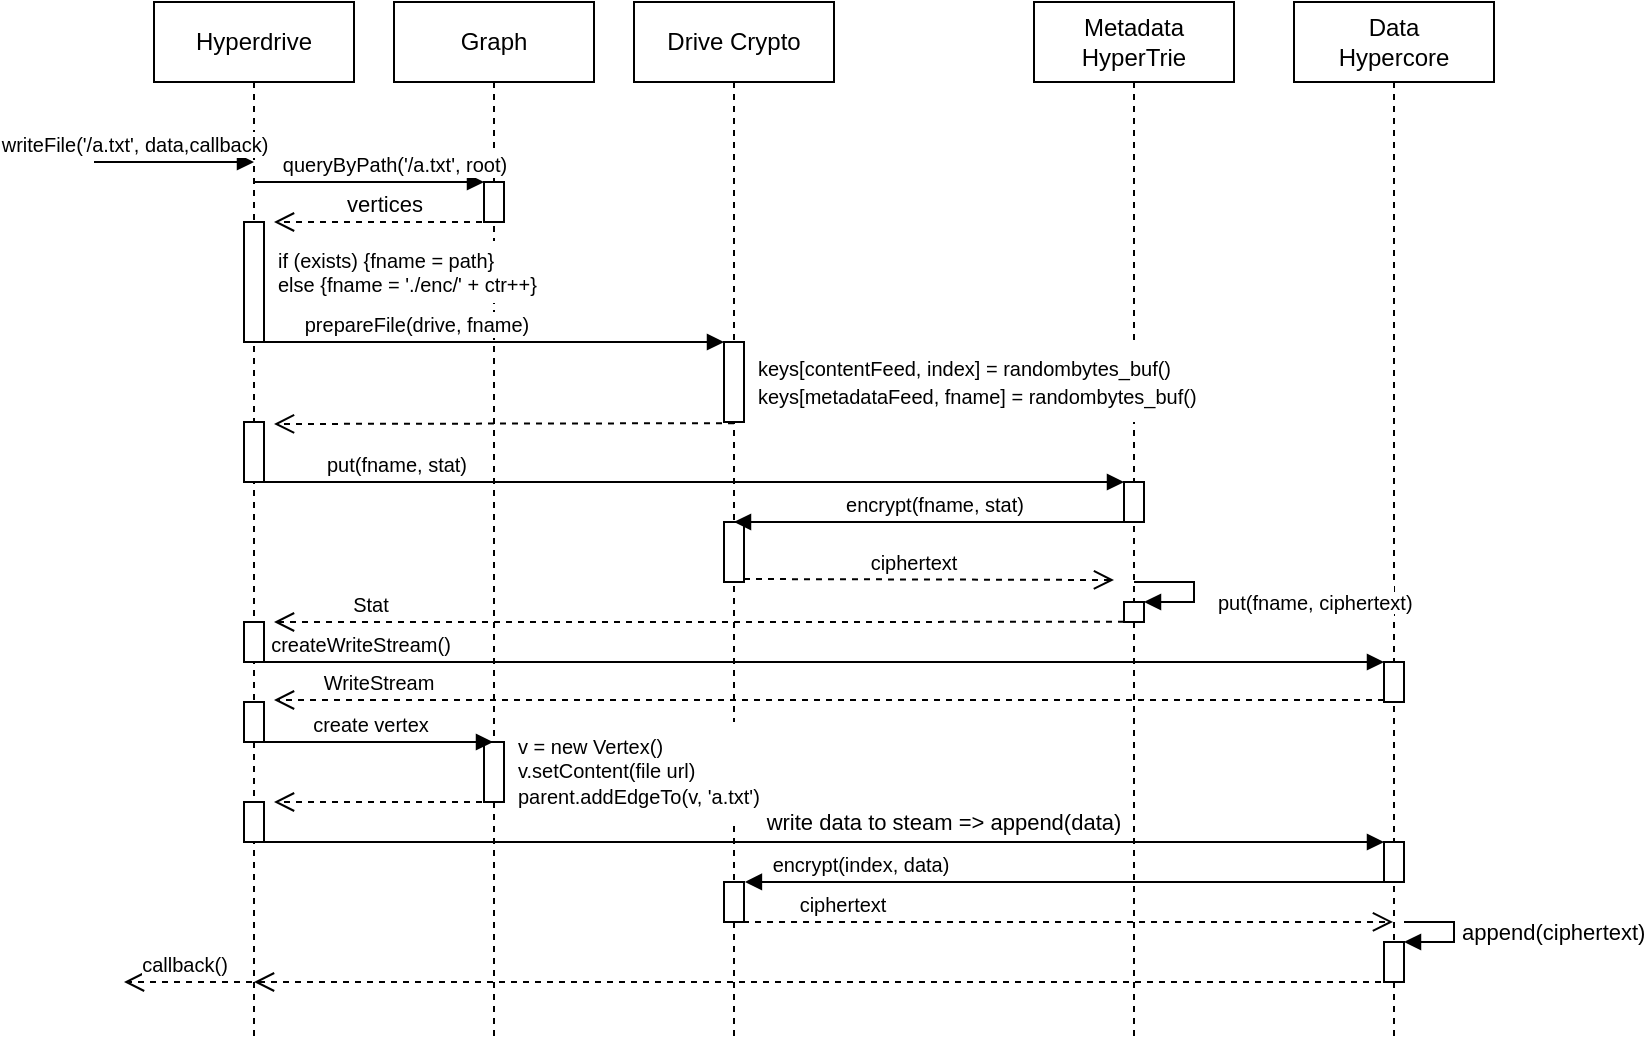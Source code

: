 <mxfile version="14.1.8" type="device"><diagram id="7L1S2Yam9VLptDrxEb60" name="Seite-1"><mxGraphModel dx="1718" dy="986" grid="1" gridSize="10" guides="1" tooltips="1" connect="1" arrows="1" fold="1" page="1" pageScale="1" pageWidth="1169" pageHeight="827" math="0" shadow="0"><root><mxCell id="0"/><mxCell id="1" parent="0"/><mxCell id="6NuSzGNgV5KQOutt3Bnf-3" value="Hyperdrive" style="shape=umlLifeline;perimeter=lifelinePerimeter;whiteSpace=wrap;html=1;container=1;collapsible=0;recursiveResize=0;outlineConnect=0;" parent="1" vertex="1"><mxGeometry x="80" y="80" width="100" height="520" as="geometry"/></mxCell><mxCell id="6NuSzGNgV5KQOutt3Bnf-66" value="" style="html=1;points=[];perimeter=orthogonalPerimeter;fontSize=10;align=left;" parent="6NuSzGNgV5KQOutt3Bnf-3" vertex="1"><mxGeometry x="45" y="400" width="10" height="20" as="geometry"/></mxCell><mxCell id="6NuSzGNgV5KQOutt3Bnf-88" value="callback()" style="html=1;verticalAlign=bottom;endArrow=open;dashed=1;endSize=8;fontSize=10;" parent="6NuSzGNgV5KQOutt3Bnf-3" edge="1"><mxGeometry x="0.143" relative="1" as="geometry"><mxPoint x="55" y="490" as="sourcePoint"/><mxPoint x="-15" y="490" as="targetPoint"/><mxPoint as="offset"/></mxGeometry></mxCell><mxCell id="6NuSzGNgV5KQOutt3Bnf-15" value="" style="html=1;points=[];perimeter=orthogonalPerimeter;" parent="6NuSzGNgV5KQOutt3Bnf-3" vertex="1"><mxGeometry x="45" y="210" width="10" height="30" as="geometry"/></mxCell><mxCell id="bw7E3oCysguII8secQjL-21" value="" style="html=1;points=[];perimeter=orthogonalPerimeter;strokeColor=#000000;fillColor=#ffffff;fontSize=11;" vertex="1" parent="6NuSzGNgV5KQOutt3Bnf-3"><mxGeometry x="45" y="310" width="10" height="20" as="geometry"/></mxCell><mxCell id="bw7E3oCysguII8secQjL-26" value="" style="html=1;points=[];perimeter=orthogonalPerimeter;strokeColor=#000000;fillColor=#ffffff;fontSize=11;" vertex="1" parent="6NuSzGNgV5KQOutt3Bnf-3"><mxGeometry x="45" y="110" width="10" height="60" as="geometry"/></mxCell><mxCell id="6NuSzGNgV5KQOutt3Bnf-5" value="Metadata&lt;br&gt;HyperTrie" style="shape=umlLifeline;perimeter=lifelinePerimeter;whiteSpace=wrap;html=1;container=1;collapsible=0;recursiveResize=0;outlineConnect=0;" parent="1" vertex="1"><mxGeometry x="520" y="80" width="100" height="520" as="geometry"/></mxCell><mxCell id="6NuSzGNgV5KQOutt3Bnf-28" value="" style="html=1;points=[];perimeter=orthogonalPerimeter;fontSize=10;align=left;" parent="6NuSzGNgV5KQOutt3Bnf-5" vertex="1"><mxGeometry x="45" y="240" width="10" height="20" as="geometry"/></mxCell><mxCell id="6NuSzGNgV5KQOutt3Bnf-36" value="" style="html=1;points=[];perimeter=orthogonalPerimeter;fontSize=10;align=left;" parent="6NuSzGNgV5KQOutt3Bnf-5" vertex="1"><mxGeometry x="45" y="300" width="10" height="10" as="geometry"/></mxCell><mxCell id="6NuSzGNgV5KQOutt3Bnf-37" value="" style="edgeStyle=orthogonalEdgeStyle;html=1;align=left;spacingLeft=2;endArrow=block;rounded=0;entryX=1;entryY=0;fontSize=10;" parent="6NuSzGNgV5KQOutt3Bnf-5" target="6NuSzGNgV5KQOutt3Bnf-36" edge="1"><mxGeometry x="-0.091" y="5" relative="1" as="geometry"><mxPoint x="50" y="290" as="sourcePoint"/><Array as="points"><mxPoint x="80" y="290"/><mxPoint x="80" y="300"/></Array><mxPoint as="offset"/></mxGeometry></mxCell><mxCell id="6NuSzGNgV5KQOutt3Bnf-6" value="Data&lt;br&gt;Hypercore" style="shape=umlLifeline;perimeter=lifelinePerimeter;whiteSpace=wrap;html=1;container=1;collapsible=0;recursiveResize=0;outlineConnect=0;" parent="1" vertex="1"><mxGeometry x="650" y="80" width="100" height="520" as="geometry"/></mxCell><mxCell id="6NuSzGNgV5KQOutt3Bnf-71" value="" style="html=1;points=[];perimeter=orthogonalPerimeter;fontSize=10;align=left;" parent="6NuSzGNgV5KQOutt3Bnf-6" vertex="1"><mxGeometry x="45" y="330" width="10" height="20" as="geometry"/></mxCell><mxCell id="6NuSzGNgV5KQOutt3Bnf-75" value="" style="html=1;points=[];perimeter=orthogonalPerimeter;fontSize=10;align=left;" parent="6NuSzGNgV5KQOutt3Bnf-6" vertex="1"><mxGeometry x="45" y="420" width="10" height="20" as="geometry"/></mxCell><mxCell id="bw7E3oCysguII8secQjL-6" value="" style="html=1;points=[];perimeter=orthogonalPerimeter;" vertex="1" parent="6NuSzGNgV5KQOutt3Bnf-6"><mxGeometry x="45" y="470" width="10" height="20" as="geometry"/></mxCell><mxCell id="bw7E3oCysguII8secQjL-7" value="append(ciphertext)" style="edgeStyle=orthogonalEdgeStyle;html=1;align=left;spacingLeft=2;endArrow=block;rounded=0;entryX=1;entryY=0;" edge="1" target="bw7E3oCysguII8secQjL-6" parent="6NuSzGNgV5KQOutt3Bnf-6"><mxGeometry relative="1" as="geometry"><mxPoint x="55" y="460" as="sourcePoint"/><Array as="points"><mxPoint x="80" y="460"/><mxPoint x="80" y="470"/><mxPoint x="55" y="470"/></Array></mxGeometry></mxCell><mxCell id="6NuSzGNgV5KQOutt3Bnf-7" value="&lt;font style=&quot;font-size: 10px&quot;&gt;writeFile('/a.txt', data,callback)&lt;/font&gt;" style="html=1;verticalAlign=bottom;endArrow=block;" parent="1" edge="1"><mxGeometry x="-0.5" width="80" relative="1" as="geometry"><mxPoint x="50" y="160" as="sourcePoint"/><mxPoint x="130" y="160" as="targetPoint"/><mxPoint as="offset"/></mxGeometry></mxCell><mxCell id="6NuSzGNgV5KQOutt3Bnf-8" value="Graph" style="shape=umlLifeline;perimeter=lifelinePerimeter;whiteSpace=wrap;html=1;container=1;collapsible=0;recursiveResize=0;outlineConnect=0;" parent="1" vertex="1"><mxGeometry x="200" y="80" width="100" height="520" as="geometry"/></mxCell><mxCell id="bw7E3oCysguII8secQjL-4" value="" style="html=1;points=[];perimeter=orthogonalPerimeter;" vertex="1" parent="6NuSzGNgV5KQOutt3Bnf-8"><mxGeometry x="45" y="370" width="10" height="30" as="geometry"/></mxCell><mxCell id="6NuSzGNgV5KQOutt3Bnf-13" value="" style="html=1;verticalAlign=bottom;endArrow=open;dashed=1;endSize=8;exitX=0;exitY=0.95;" parent="6NuSzGNgV5KQOutt3Bnf-8" edge="1"><mxGeometry relative="1" as="geometry"><mxPoint x="-60" y="211" as="targetPoint"/><mxPoint x="170" y="210.58" as="sourcePoint"/></mxGeometry></mxCell><mxCell id="bw7E3oCysguII8secQjL-25" value="" style="html=1;points=[];perimeter=orthogonalPerimeter;strokeColor=#000000;fillColor=#ffffff;fontSize=11;" vertex="1" parent="6NuSzGNgV5KQOutt3Bnf-8"><mxGeometry x="45" y="90" width="10" height="20" as="geometry"/></mxCell><mxCell id="6NuSzGNgV5KQOutt3Bnf-9" value="Drive Crypto" style="shape=umlLifeline;perimeter=lifelinePerimeter;whiteSpace=wrap;html=1;container=1;collapsible=0;recursiveResize=0;outlineConnect=0;" parent="1" vertex="1"><mxGeometry x="320" y="80" width="100" height="520" as="geometry"/></mxCell><mxCell id="6NuSzGNgV5KQOutt3Bnf-11" value="" style="html=1;points=[];perimeter=orthogonalPerimeter;" parent="6NuSzGNgV5KQOutt3Bnf-9" vertex="1"><mxGeometry x="45" y="170" width="10" height="40" as="geometry"/></mxCell><mxCell id="6NuSzGNgV5KQOutt3Bnf-33" value="" style="html=1;points=[];perimeter=orthogonalPerimeter;fontSize=10;align=left;" parent="6NuSzGNgV5KQOutt3Bnf-9" vertex="1"><mxGeometry x="45" y="260" width="10" height="30" as="geometry"/></mxCell><mxCell id="6NuSzGNgV5KQOutt3Bnf-82" value="" style="html=1;points=[];perimeter=orthogonalPerimeter;fontSize=10;align=left;" parent="6NuSzGNgV5KQOutt3Bnf-9" vertex="1"><mxGeometry x="45" y="440" width="10" height="20" as="geometry"/></mxCell><mxCell id="6NuSzGNgV5KQOutt3Bnf-12" value="&lt;font style=&quot;font-size: 10px&quot;&gt;prepareFile(drive, fname)&lt;/font&gt;" style="html=1;verticalAlign=bottom;endArrow=block;entryX=0;entryY=0;" parent="1" source="6NuSzGNgV5KQOutt3Bnf-3" target="6NuSzGNgV5KQOutt3Bnf-11" edge="1"><mxGeometry x="-0.317" relative="1" as="geometry"><mxPoint x="255.02" y="240" as="sourcePoint"/><mxPoint as="offset"/></mxGeometry></mxCell><mxCell id="6NuSzGNgV5KQOutt3Bnf-18" value="&lt;font style=&quot;font-size: 10px&quot;&gt;queryByPath('/a.txt', root)&lt;/font&gt;" style="html=1;verticalAlign=bottom;endArrow=block;entryX=0;entryY=0;" parent="1" source="6NuSzGNgV5KQOutt3Bnf-3" edge="1"><mxGeometry x="0.221" relative="1" as="geometry"><mxPoint x="175" y="140" as="sourcePoint"/><mxPoint x="245" y="170" as="targetPoint"/><mxPoint as="offset"/></mxGeometry></mxCell><mxCell id="6NuSzGNgV5KQOutt3Bnf-20" value="&lt;div style=&quot;font-size: 10px&quot;&gt;&lt;font style=&quot;font-size: 10px&quot;&gt;if (exists) {fname = path}&lt;/font&gt;&lt;/div&gt;&lt;font style=&quot;font-size: 10px&quot;&gt;&lt;div&gt;else {fname = './enc/' + ctr++}&lt;/div&gt;&lt;/font&gt;" style="text;html=1;align=left;verticalAlign=middle;whiteSpace=wrap;rounded=0;fillColor=#ffffff;strokeColor=#FFFFFF;" parent="1" vertex="1"><mxGeometry x="140" y="200" width="160" height="30" as="geometry"/></mxCell><mxCell id="6NuSzGNgV5KQOutt3Bnf-21" value="&lt;font style=&quot;font-size: 10px&quot;&gt;keys[contentFeed, index] = randombytes_buf()&lt;br&gt;keys[metadataFeed, fname] = randombytes_buf()&lt;/font&gt;" style="text;html=1;strokeColor=none;align=left;verticalAlign=middle;whiteSpace=wrap;rounded=0;fontSize=11;fillColor=#ffffff;" parent="1" vertex="1"><mxGeometry x="380" y="250" width="230" height="40" as="geometry"/></mxCell><mxCell id="6NuSzGNgV5KQOutt3Bnf-29" value="put(fname, stat)" style="html=1;verticalAlign=bottom;endArrow=block;entryX=0;entryY=0;fontSize=10;" parent="1" target="6NuSzGNgV5KQOutt3Bnf-28" edge="1" source="6NuSzGNgV5KQOutt3Bnf-3"><mxGeometry x="-0.677" relative="1" as="geometry"><mxPoint x="549.81" y="341" as="sourcePoint"/><Array as="points"><mxPoint x="350" y="320"/></Array><mxPoint as="offset"/></mxGeometry></mxCell><mxCell id="6NuSzGNgV5KQOutt3Bnf-34" value="encrypt(fname, stat)" style="html=1;verticalAlign=bottom;endArrow=block;fontSize=10;" parent="1" target="6NuSzGNgV5KQOutt3Bnf-9" edge="1" source="6NuSzGNgV5KQOutt3Bnf-5"><mxGeometry x="-0.004" relative="1" as="geometry"><mxPoint x="629" y="350" as="sourcePoint"/><mxPoint as="offset"/><Array as="points"/></mxGeometry></mxCell><mxCell id="6NuSzGNgV5KQOutt3Bnf-35" value="" style="html=1;verticalAlign=bottom;endArrow=open;dashed=1;endSize=8;exitX=1;exitY=0.95;fontSize=10;" parent="1" source="6NuSzGNgV5KQOutt3Bnf-33" edge="1"><mxGeometry relative="1" as="geometry"><mxPoint x="560" y="369" as="targetPoint"/></mxGeometry></mxCell><mxCell id="6NuSzGNgV5KQOutt3Bnf-38" value="Stat" style="html=1;verticalAlign=bottom;endArrow=open;dashed=1;endSize=8;fontSize=10;exitX=0.45;exitY=0.596;exitDx=0;exitDy=0;exitPerimeter=0;" parent="1" edge="1" source="6NuSzGNgV5KQOutt3Bnf-5"><mxGeometry x="0.775" relative="1" as="geometry"><mxPoint x="665" y="400" as="sourcePoint"/><mxPoint x="140" y="390" as="targetPoint"/><mxPoint as="offset"/></mxGeometry></mxCell><mxCell id="6NuSzGNgV5KQOutt3Bnf-58" value="ciphertext" style="text;html=1;strokeColor=none;fillColor=none;align=center;verticalAlign=middle;whiteSpace=wrap;rounded=0;fontSize=10;" parent="1" vertex="1"><mxGeometry x="440" y="350" width="40" height="20" as="geometry"/></mxCell><mxCell id="6NuSzGNgV5KQOutt3Bnf-64" value="" style="html=1;verticalAlign=bottom;endArrow=open;dashed=1;endSize=8;fontSize=10;" parent="1" edge="1"><mxGeometry relative="1" as="geometry"><mxPoint x="250" y="480" as="sourcePoint"/><mxPoint x="140" y="480" as="targetPoint"/></mxGeometry></mxCell><mxCell id="6NuSzGNgV5KQOutt3Bnf-73" value="WriteStream" style="html=1;verticalAlign=bottom;endArrow=open;dashed=1;endSize=8;exitX=0;exitY=0.95;fontSize=10;" parent="1" source="6NuSzGNgV5KQOutt3Bnf-71" edge="1"><mxGeometry x="0.815" relative="1" as="geometry"><mxPoint x="140" y="429" as="targetPoint"/><mxPoint as="offset"/></mxGeometry></mxCell><mxCell id="6NuSzGNgV5KQOutt3Bnf-72" value="createWriteStream()" style="html=1;verticalAlign=bottom;endArrow=block;entryX=0;entryY=0;fontSize=10;" parent="1" source="6NuSzGNgV5KQOutt3Bnf-3" target="6NuSzGNgV5KQOutt3Bnf-71" edge="1"><mxGeometry x="-0.815" relative="1" as="geometry"><mxPoint x="549.667" y="410" as="sourcePoint"/><mxPoint as="offset"/><Array as="points"><mxPoint x="460" y="410"/></Array></mxGeometry></mxCell><mxCell id="6NuSzGNgV5KQOutt3Bnf-76" value="" style="html=1;verticalAlign=bottom;endArrow=block;entryX=0;entryY=0;fontSize=10;" parent="1" source="6NuSzGNgV5KQOutt3Bnf-3" target="6NuSzGNgV5KQOutt3Bnf-75" edge="1"><mxGeometry x="0.816" relative="1" as="geometry"><mxPoint x="710" y="620" as="sourcePoint"/><mxPoint as="offset"/><Array as="points"><mxPoint x="170" y="500"/></Array></mxGeometry></mxCell><mxCell id="6NuSzGNgV5KQOutt3Bnf-83" value="encrypt(index, data)" style="html=1;verticalAlign=bottom;endArrow=block;fontSize=10;entryX=1.046;entryY=-0.002;entryDx=0;entryDy=0;entryPerimeter=0;" parent="1" source="6NuSzGNgV5KQOutt3Bnf-6" target="6NuSzGNgV5KQOutt3Bnf-82" edge="1"><mxGeometry x="0.647" relative="1" as="geometry"><mxPoint x="295" y="640" as="sourcePoint"/><mxPoint x="380" y="640" as="targetPoint"/><mxPoint as="offset"/><Array as="points"><mxPoint x="690" y="520"/></Array></mxGeometry></mxCell><mxCell id="6NuSzGNgV5KQOutt3Bnf-84" value="ciphertext" style="html=1;verticalAlign=bottom;endArrow=open;dashed=1;endSize=8;fontSize=10;exitX=0.951;exitY=0.998;exitDx=0;exitDy=0;exitPerimeter=0;" parent="1" source="6NuSzGNgV5KQOutt3Bnf-82" target="6NuSzGNgV5KQOutt3Bnf-6" edge="1"><mxGeometry x="-0.694" relative="1" as="geometry"><mxPoint x="295" y="716" as="targetPoint"/><mxPoint x="380" y="659" as="sourcePoint"/><mxPoint as="offset"/></mxGeometry></mxCell><mxCell id="6NuSzGNgV5KQOutt3Bnf-87" value="" style="html=1;verticalAlign=bottom;endArrow=open;dashed=1;endSize=8;fontSize=10;" parent="1" source="6NuSzGNgV5KQOutt3Bnf-6" target="6NuSzGNgV5KQOutt3Bnf-3" edge="1"><mxGeometry relative="1" as="geometry"><mxPoint x="590" y="699" as="sourcePoint"/><mxPoint x="400" y="520" as="targetPoint"/><Array as="points"><mxPoint x="660" y="570"/><mxPoint x="400" y="570"/></Array></mxGeometry></mxCell><mxCell id="bw7E3oCysguII8secQjL-15" value="" style="html=1;points=[];perimeter=orthogonalPerimeter;strokeColor=#000000;fillColor=#ffffff;fontSize=11;" vertex="1" parent="1"><mxGeometry x="125" y="430" width="10" height="20" as="geometry"/></mxCell><mxCell id="bw7E3oCysguII8secQjL-18" value="&lt;font style=&quot;font-size: 10px&quot;&gt;create vertex&lt;/font&gt;" style="html=1;verticalAlign=bottom;endArrow=block;fontSize=11;" edge="1" parent="1" target="6NuSzGNgV5KQOutt3Bnf-8"><mxGeometry width="80" relative="1" as="geometry"><mxPoint x="125" y="450" as="sourcePoint"/><mxPoint x="205" y="450" as="targetPoint"/></mxGeometry></mxCell><mxCell id="bw7E3oCysguII8secQjL-20" value="&lt;div style=&quot;font-size: 10px&quot;&gt;&lt;span&gt;&lt;font style=&quot;font-size: 10px&quot;&gt;v = new Vertex()&lt;br&gt;v.setContent(file url)&lt;/font&gt;&lt;/span&gt;&lt;/div&gt;&lt;font style=&quot;font-size: 10px&quot;&gt;parent.addEdgeTo(v, 'a.txt')&lt;/font&gt;" style="text;html=1;strokeColor=none;align=left;verticalAlign=middle;whiteSpace=wrap;rounded=0;fontSize=11;fillColor=#ffffff;" vertex="1" parent="1"><mxGeometry x="260" y="440" width="150" height="50" as="geometry"/></mxCell><mxCell id="bw7E3oCysguII8secQjL-27" value="vertices" style="html=1;verticalAlign=bottom;endArrow=open;dashed=1;endSize=8;fontSize=11;" edge="1" parent="1"><mxGeometry relative="1" as="geometry"><mxPoint x="250" y="190" as="sourcePoint"/><mxPoint x="140" y="190" as="targetPoint"/></mxGeometry></mxCell><mxCell id="6NuSzGNgV5KQOutt3Bnf-67" value="&lt;font style=&quot;font-size: 11px&quot;&gt;write data to steam =&amp;gt; append(data)&lt;/font&gt;" style="text;html=1;strokeColor=none;align=center;verticalAlign=middle;whiteSpace=wrap;rounded=0;fontSize=10;" parent="1" vertex="1"><mxGeometry x="380" y="480" width="190" height="20" as="geometry"/></mxCell><mxCell id="bw7E3oCysguII8secQjL-30" value="&lt;span style=&quot;font-size: 10px ; background-color: rgb(255 , 255 , 255)&quot;&gt;put(fname,&amp;nbsp;&lt;/span&gt;&lt;span style=&quot;font-size: 10px ; background-color: rgb(255 , 255 , 255)&quot;&gt;ciphertext)&lt;/span&gt;" style="text;html=1;strokeColor=none;align=left;verticalAlign=middle;whiteSpace=wrap;rounded=0;fontSize=11;fillColor=#ffffff;" vertex="1" parent="1"><mxGeometry x="610" y="370" width="90" height="20" as="geometry"/></mxCell></root></mxGraphModel></diagram></mxfile>